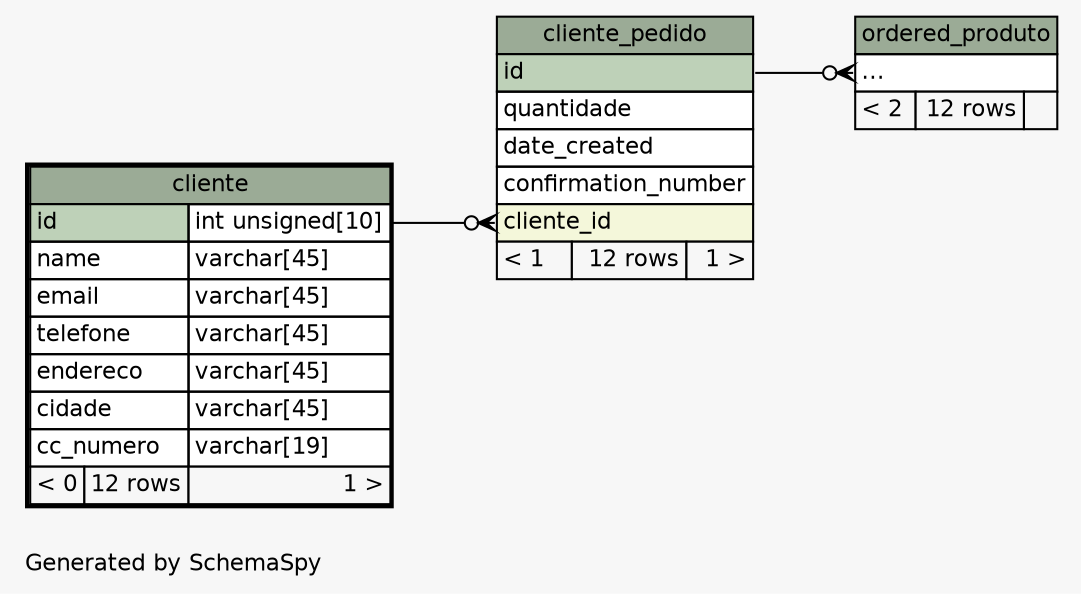 // dot 2.38.0 on Linux 4.13.0-kali1-amd64
// SchemaSpy rev 590
digraph "twoDegreesRelationshipsDiagram" {
  graph [
    rankdir="RL"
    bgcolor="#f7f7f7"
    label="\nGenerated by SchemaSpy"
    labeljust="l"
    nodesep="0.18"
    ranksep="0.46"
    fontname="Helvetica"
    fontsize="11"
  ];
  node [
    fontname="Helvetica"
    fontsize="11"
    shape="plaintext"
  ];
  edge [
    arrowsize="0.8"
  ];
  "cliente_pedido":"cliente_id":w -> "cliente":"id.type":e [arrowhead=none dir=back arrowtail=crowodot];
  "ordered_produto":"elipses":w -> "cliente_pedido":"id":e [arrowhead=none dir=back arrowtail=crowodot];
  "cliente" [
    label=<
    <TABLE BORDER="2" CELLBORDER="1" CELLSPACING="0" BGCOLOR="#ffffff">
      <TR><TD COLSPAN="3" BGCOLOR="#9bab96" ALIGN="CENTER">cliente</TD></TR>
      <TR><TD PORT="id" COLSPAN="2" BGCOLOR="#bed1b8" ALIGN="LEFT">id</TD><TD PORT="id.type" ALIGN="LEFT">int unsigned[10]</TD></TR>
      <TR><TD PORT="name" COLSPAN="2" ALIGN="LEFT">name</TD><TD PORT="name.type" ALIGN="LEFT">varchar[45]</TD></TR>
      <TR><TD PORT="email" COLSPAN="2" ALIGN="LEFT">email</TD><TD PORT="email.type" ALIGN="LEFT">varchar[45]</TD></TR>
      <TR><TD PORT="telefone" COLSPAN="2" ALIGN="LEFT">telefone</TD><TD PORT="telefone.type" ALIGN="LEFT">varchar[45]</TD></TR>
      <TR><TD PORT="endereco" COLSPAN="2" ALIGN="LEFT">endereco</TD><TD PORT="endereco.type" ALIGN="LEFT">varchar[45]</TD></TR>
      <TR><TD PORT="cidade" COLSPAN="2" ALIGN="LEFT">cidade</TD><TD PORT="cidade.type" ALIGN="LEFT">varchar[45]</TD></TR>
      <TR><TD PORT="cc_numero" COLSPAN="2" ALIGN="LEFT">cc_numero</TD><TD PORT="cc_numero.type" ALIGN="LEFT">varchar[19]</TD></TR>
      <TR><TD ALIGN="LEFT" BGCOLOR="#f7f7f7">&lt; 0</TD><TD ALIGN="RIGHT" BGCOLOR="#f7f7f7">12 rows</TD><TD ALIGN="RIGHT" BGCOLOR="#f7f7f7">1 &gt;</TD></TR>
    </TABLE>>
    URL="cliente.html"
    tooltip="cliente"
  ];
  "cliente_pedido" [
    label=<
    <TABLE BORDER="0" CELLBORDER="1" CELLSPACING="0" BGCOLOR="#ffffff">
      <TR><TD COLSPAN="3" BGCOLOR="#9bab96" ALIGN="CENTER">cliente_pedido</TD></TR>
      <TR><TD PORT="id" COLSPAN="3" BGCOLOR="#bed1b8" ALIGN="LEFT">id</TD></TR>
      <TR><TD PORT="quantidade" COLSPAN="3" ALIGN="LEFT">quantidade</TD></TR>
      <TR><TD PORT="date_created" COLSPAN="3" ALIGN="LEFT">date_created</TD></TR>
      <TR><TD PORT="confirmation_number" COLSPAN="3" ALIGN="LEFT">confirmation_number</TD></TR>
      <TR><TD PORT="cliente_id" COLSPAN="3" BGCOLOR="#f4f7da" ALIGN="LEFT">cliente_id</TD></TR>
      <TR><TD ALIGN="LEFT" BGCOLOR="#f7f7f7">&lt; 1</TD><TD ALIGN="RIGHT" BGCOLOR="#f7f7f7">12 rows</TD><TD ALIGN="RIGHT" BGCOLOR="#f7f7f7">1 &gt;</TD></TR>
    </TABLE>>
    URL="cliente_pedido.html"
    tooltip="cliente_pedido"
  ];
  "ordered_produto" [
    label=<
    <TABLE BORDER="0" CELLBORDER="1" CELLSPACING="0" BGCOLOR="#ffffff">
      <TR><TD COLSPAN="3" BGCOLOR="#9bab96" ALIGN="CENTER">ordered_produto</TD></TR>
      <TR><TD PORT="elipses" COLSPAN="3" ALIGN="LEFT">...</TD></TR>
      <TR><TD ALIGN="LEFT" BGCOLOR="#f7f7f7">&lt; 2</TD><TD ALIGN="RIGHT" BGCOLOR="#f7f7f7">12 rows</TD><TD ALIGN="RIGHT" BGCOLOR="#f7f7f7">  </TD></TR>
    </TABLE>>
    URL="ordered_produto.html"
    tooltip="ordered_produto"
  ];
}
